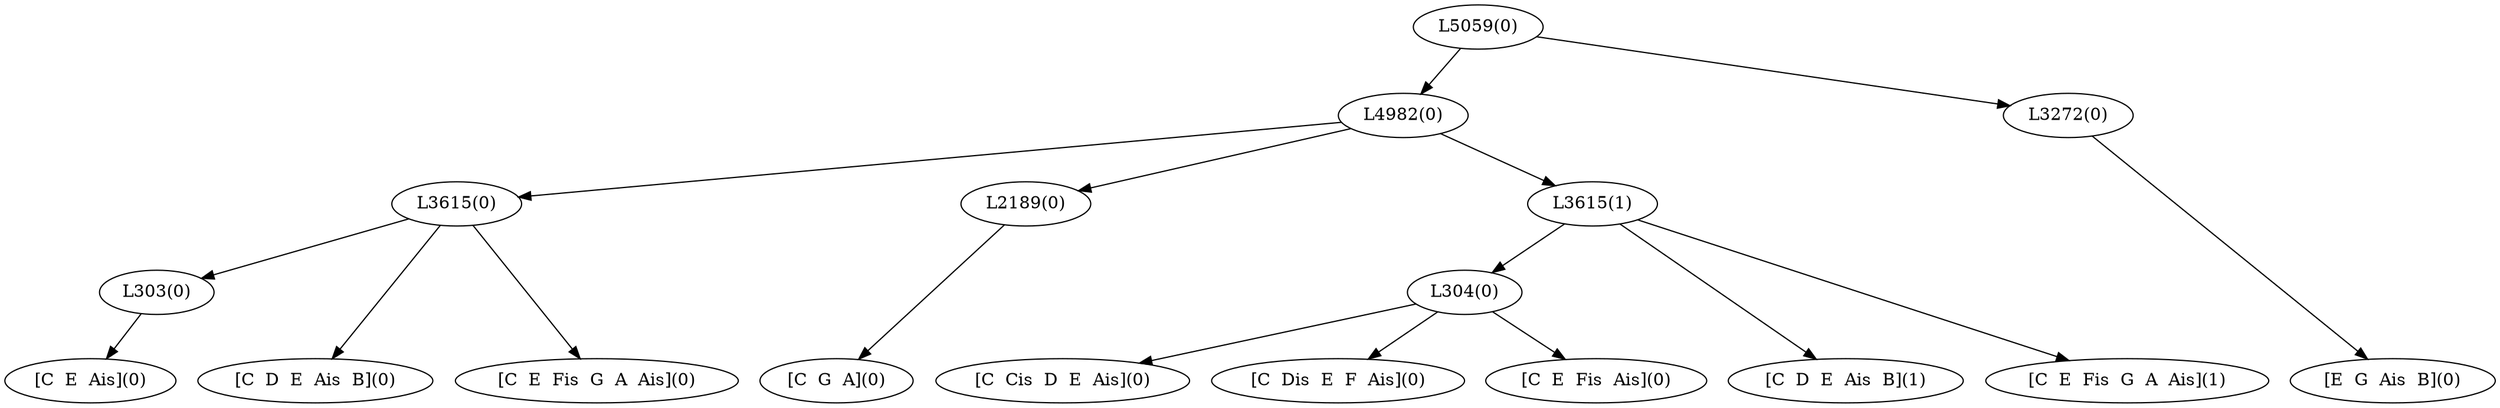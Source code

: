 digraph sample{
"L303(0)"->"[C  E  Ais](0)"
"L3615(0)"->"[C  D  E  Ais  B](0)"
"L3615(0)"->"[C  E  Fis  G  A  Ais](0)"
"L3615(0)"->"L303(0)"
"L2189(0)"->"[C  G  A](0)"
"L304(0)"->"[C  Cis  D  E  Ais](0)"
"L304(0)"->"[C  Dis  E  F  Ais](0)"
"L304(0)"->"[C  E  Fis  Ais](0)"
"L3615(1)"->"[C  D  E  Ais  B](1)"
"L3615(1)"->"[C  E  Fis  G  A  Ais](1)"
"L3615(1)"->"L304(0)"
"L4982(0)"->"L3615(0)"
"L4982(0)"->"L2189(0)"
"L4982(0)"->"L3615(1)"
"L3272(0)"->"[E  G  Ais  B](0)"
"L5059(0)"->"L4982(0)"
"L5059(0)"->"L3272(0)"
{rank = min; "L5059(0)"}
{rank = same; "L4982(0)"; "L3272(0)";}
{rank = same; "L3615(0)"; "L2189(0)"; "L3615(1)";}
{rank = same; "L303(0)"; "L304(0)";}
{rank = max; "[C  Cis  D  E  Ais](0)"; "[C  D  E  Ais  B](0)"; "[C  D  E  Ais  B](1)"; "[C  Dis  E  F  Ais](0)"; "[C  E  Ais](0)"; "[C  E  Fis  Ais](0)"; "[C  E  Fis  G  A  Ais](0)"; "[C  E  Fis  G  A  Ais](1)"; "[C  G  A](0)"; "[E  G  Ais  B](0)";}
}